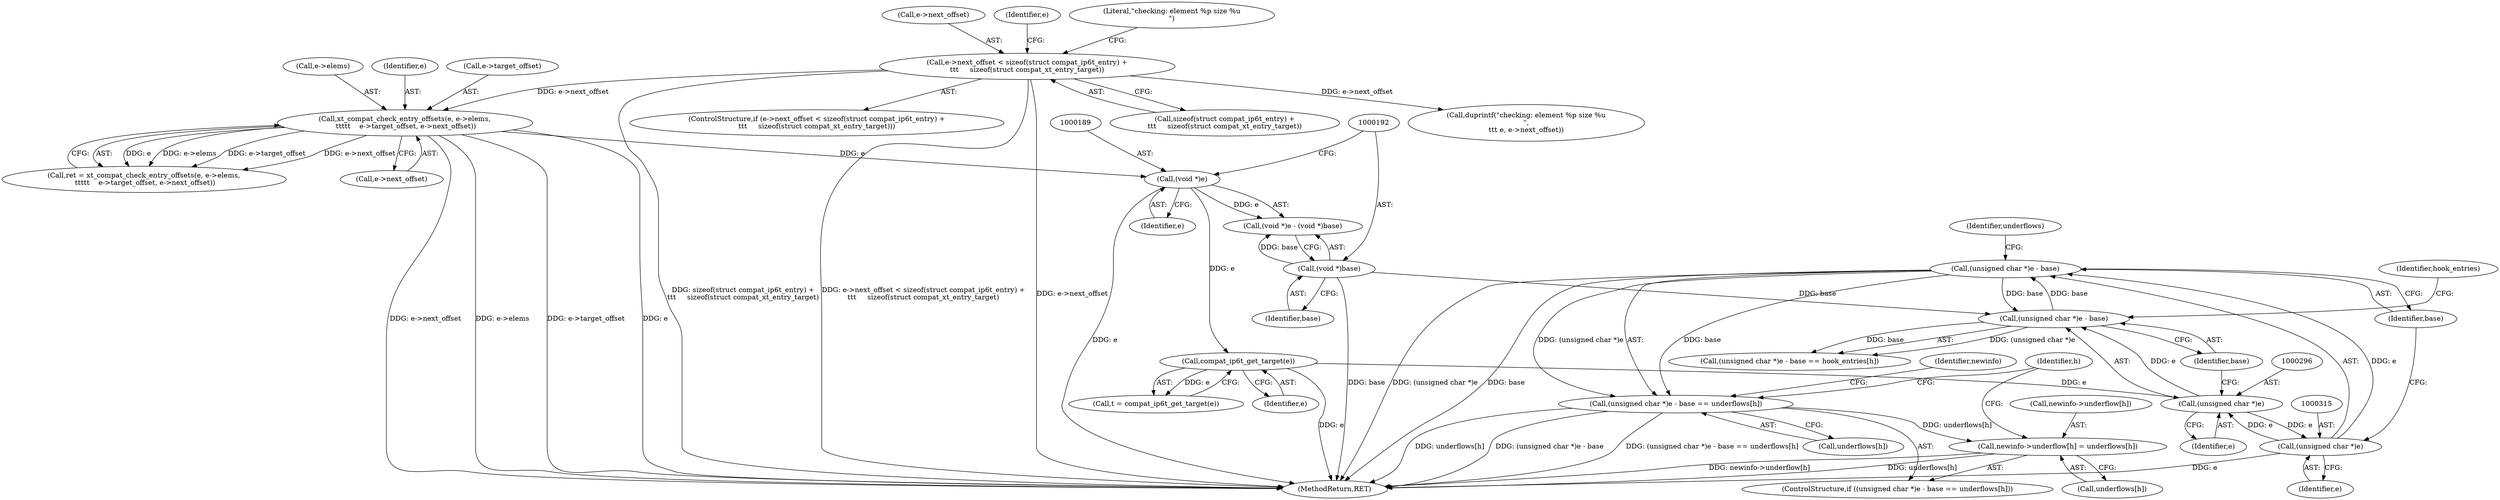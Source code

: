 digraph "0_linux_ce683e5f9d045e5d67d1312a42b359cb2ab2a13c_3@array" {
"1000312" [label="(Call,(unsigned char *)e - base == underflows[h])"];
"1000313" [label="(Call,(unsigned char *)e - base)"];
"1000314" [label="(Call,(unsigned char *)e)"];
"1000295" [label="(Call,(unsigned char *)e)"];
"1000218" [label="(Call,compat_ip6t_get_target(e))"];
"1000188" [label="(Call,(void *)e)"];
"1000163" [label="(Call,xt_compat_check_entry_offsets(e, e->elems,\n \t\t\t\t\t    e->target_offset, e->next_offset))"];
"1000132" [label="(Call,e->next_offset < sizeof(struct compat_ip6t_entry) +\n\t\t\t     sizeof(struct compat_xt_entry_target))"];
"1000294" [label="(Call,(unsigned char *)e - base)"];
"1000191" [label="(Call,(void *)base)"];
"1000321" [label="(Call,newinfo->underflow[h] = underflows[h])"];
"1000324" [label="(Identifier,newinfo)"];
"1000312" [label="(Call,(unsigned char *)e - base == underflows[h])"];
"1000142" [label="(Call,duprintf(\"checking: element %p size %u\n\",\n\t\t\t e, e->next_offset))"];
"1000219" [label="(Identifier,e)"];
"1000163" [label="(Call,xt_compat_check_entry_offsets(e, e->elems,\n \t\t\t\t\t    e->target_offset, e->next_offset))"];
"1000136" [label="(Call,sizeof(struct compat_ip6t_entry) +\n\t\t\t     sizeof(struct compat_xt_entry_target))"];
"1000298" [label="(Identifier,base)"];
"1000327" [label="(Call,underflows[h])"];
"1000295" [label="(Call,(unsigned char *)e)"];
"1000297" [label="(Identifier,e)"];
"1000311" [label="(ControlStructure,if ((unsigned char *)e - base == underflows[h]))"];
"1000133" [label="(Call,e->next_offset)"];
"1000293" [label="(Call,(unsigned char *)e - base == hook_entries[h])"];
"1000319" [label="(Identifier,underflows)"];
"1000193" [label="(Identifier,base)"];
"1000300" [label="(Identifier,hook_entries)"];
"1000191" [label="(Call,(void *)base)"];
"1000190" [label="(Identifier,e)"];
"1000322" [label="(Call,newinfo->underflow[h])"];
"1000168" [label="(Call,e->target_offset)"];
"1000187" [label="(Call,(void *)e - (void *)base)"];
"1000131" [label="(ControlStructure,if (e->next_offset < sizeof(struct compat_ip6t_entry) +\n\t\t\t     sizeof(struct compat_xt_entry_target)))"];
"1000318" [label="(Call,underflows[h])"];
"1000156" [label="(Identifier,e)"];
"1000216" [label="(Call,t = compat_ip6t_get_target(e))"];
"1000294" [label="(Call,(unsigned char *)e - base)"];
"1000165" [label="(Call,e->elems)"];
"1000161" [label="(Call,ret = xt_compat_check_entry_offsets(e, e->elems,\n \t\t\t\t\t    e->target_offset, e->next_offset))"];
"1000313" [label="(Call,(unsigned char *)e - base)"];
"1000378" [label="(MethodReturn,RET)"];
"1000317" [label="(Identifier,base)"];
"1000218" [label="(Call,compat_ip6t_get_target(e))"];
"1000321" [label="(Call,newinfo->underflow[h] = underflows[h])"];
"1000316" [label="(Identifier,e)"];
"1000171" [label="(Call,e->next_offset)"];
"1000164" [label="(Identifier,e)"];
"1000143" [label="(Literal,\"checking: element %p size %u\n\")"];
"1000314" [label="(Call,(unsigned char *)e)"];
"1000132" [label="(Call,e->next_offset < sizeof(struct compat_ip6t_entry) +\n\t\t\t     sizeof(struct compat_xt_entry_target))"];
"1000188" [label="(Call,(void *)e)"];
"1000290" [label="(Identifier,h)"];
"1000312" -> "1000311"  [label="AST: "];
"1000312" -> "1000318"  [label="CFG: "];
"1000313" -> "1000312"  [label="AST: "];
"1000318" -> "1000312"  [label="AST: "];
"1000324" -> "1000312"  [label="CFG: "];
"1000290" -> "1000312"  [label="CFG: "];
"1000312" -> "1000378"  [label="DDG: (unsigned char *)e - base == underflows[h]"];
"1000312" -> "1000378"  [label="DDG: underflows[h]"];
"1000312" -> "1000378"  [label="DDG: (unsigned char *)e - base"];
"1000313" -> "1000312"  [label="DDG: (unsigned char *)e"];
"1000313" -> "1000312"  [label="DDG: base"];
"1000312" -> "1000321"  [label="DDG: underflows[h]"];
"1000313" -> "1000317"  [label="CFG: "];
"1000314" -> "1000313"  [label="AST: "];
"1000317" -> "1000313"  [label="AST: "];
"1000319" -> "1000313"  [label="CFG: "];
"1000313" -> "1000378"  [label="DDG: (unsigned char *)e"];
"1000313" -> "1000378"  [label="DDG: base"];
"1000313" -> "1000294"  [label="DDG: base"];
"1000314" -> "1000313"  [label="DDG: e"];
"1000294" -> "1000313"  [label="DDG: base"];
"1000314" -> "1000316"  [label="CFG: "];
"1000315" -> "1000314"  [label="AST: "];
"1000316" -> "1000314"  [label="AST: "];
"1000317" -> "1000314"  [label="CFG: "];
"1000314" -> "1000378"  [label="DDG: e"];
"1000314" -> "1000295"  [label="DDG: e"];
"1000295" -> "1000314"  [label="DDG: e"];
"1000295" -> "1000294"  [label="AST: "];
"1000295" -> "1000297"  [label="CFG: "];
"1000296" -> "1000295"  [label="AST: "];
"1000297" -> "1000295"  [label="AST: "];
"1000298" -> "1000295"  [label="CFG: "];
"1000295" -> "1000294"  [label="DDG: e"];
"1000218" -> "1000295"  [label="DDG: e"];
"1000218" -> "1000216"  [label="AST: "];
"1000218" -> "1000219"  [label="CFG: "];
"1000219" -> "1000218"  [label="AST: "];
"1000216" -> "1000218"  [label="CFG: "];
"1000218" -> "1000378"  [label="DDG: e"];
"1000218" -> "1000216"  [label="DDG: e"];
"1000188" -> "1000218"  [label="DDG: e"];
"1000188" -> "1000187"  [label="AST: "];
"1000188" -> "1000190"  [label="CFG: "];
"1000189" -> "1000188"  [label="AST: "];
"1000190" -> "1000188"  [label="AST: "];
"1000192" -> "1000188"  [label="CFG: "];
"1000188" -> "1000378"  [label="DDG: e"];
"1000188" -> "1000187"  [label="DDG: e"];
"1000163" -> "1000188"  [label="DDG: e"];
"1000163" -> "1000161"  [label="AST: "];
"1000163" -> "1000171"  [label="CFG: "];
"1000164" -> "1000163"  [label="AST: "];
"1000165" -> "1000163"  [label="AST: "];
"1000168" -> "1000163"  [label="AST: "];
"1000171" -> "1000163"  [label="AST: "];
"1000161" -> "1000163"  [label="CFG: "];
"1000163" -> "1000378"  [label="DDG: e->target_offset"];
"1000163" -> "1000378"  [label="DDG: e"];
"1000163" -> "1000378"  [label="DDG: e->next_offset"];
"1000163" -> "1000378"  [label="DDG: e->elems"];
"1000163" -> "1000161"  [label="DDG: e"];
"1000163" -> "1000161"  [label="DDG: e->elems"];
"1000163" -> "1000161"  [label="DDG: e->target_offset"];
"1000163" -> "1000161"  [label="DDG: e->next_offset"];
"1000132" -> "1000163"  [label="DDG: e->next_offset"];
"1000132" -> "1000131"  [label="AST: "];
"1000132" -> "1000136"  [label="CFG: "];
"1000133" -> "1000132"  [label="AST: "];
"1000136" -> "1000132"  [label="AST: "];
"1000143" -> "1000132"  [label="CFG: "];
"1000156" -> "1000132"  [label="CFG: "];
"1000132" -> "1000378"  [label="DDG: e->next_offset < sizeof(struct compat_ip6t_entry) +\n\t\t\t     sizeof(struct compat_xt_entry_target)"];
"1000132" -> "1000378"  [label="DDG: e->next_offset"];
"1000132" -> "1000378"  [label="DDG: sizeof(struct compat_ip6t_entry) +\n\t\t\t     sizeof(struct compat_xt_entry_target)"];
"1000132" -> "1000142"  [label="DDG: e->next_offset"];
"1000294" -> "1000293"  [label="AST: "];
"1000294" -> "1000298"  [label="CFG: "];
"1000298" -> "1000294"  [label="AST: "];
"1000300" -> "1000294"  [label="CFG: "];
"1000294" -> "1000293"  [label="DDG: (unsigned char *)e"];
"1000294" -> "1000293"  [label="DDG: base"];
"1000191" -> "1000294"  [label="DDG: base"];
"1000191" -> "1000187"  [label="AST: "];
"1000191" -> "1000193"  [label="CFG: "];
"1000192" -> "1000191"  [label="AST: "];
"1000193" -> "1000191"  [label="AST: "];
"1000187" -> "1000191"  [label="CFG: "];
"1000191" -> "1000378"  [label="DDG: base"];
"1000191" -> "1000187"  [label="DDG: base"];
"1000321" -> "1000311"  [label="AST: "];
"1000321" -> "1000327"  [label="CFG: "];
"1000322" -> "1000321"  [label="AST: "];
"1000327" -> "1000321"  [label="AST: "];
"1000290" -> "1000321"  [label="CFG: "];
"1000321" -> "1000378"  [label="DDG: newinfo->underflow[h]"];
"1000321" -> "1000378"  [label="DDG: underflows[h]"];
}
